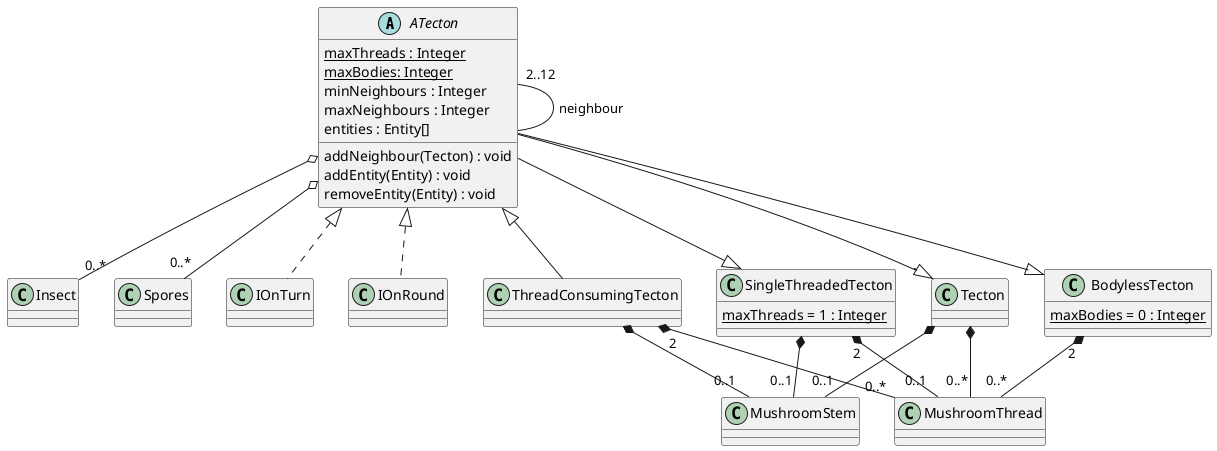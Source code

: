 @startuml tecton
  ATecton "2..12" -- ATecton : neighbour
  ATecton o-- "0..*" Insect
  ATecton o-- "0..*" Spores
  ATecton <|.. IOnTurn
  ATecton <|.. IOnRound
  abstract class ATecton {
    {static} maxThreads : Integer
    {static} maxBodies: Integer
    minNeighbours : Integer
    maxNeighbours : Integer
    entities : Entity[]

    addNeighbour(Tecton) : void
    addEntity(Entity) : void
    removeEntity(Entity) : void
  }

  Tecton *-- "0..1" MushroomStem 
  Tecton *-- "0..*" MushroomThread
  ATecton --|> Tecton
  class Tecton {
  }

  SingleThreadedTecton *-- "0..1" MushroomStem
  SingleThreadedTecton "2" *-- "0..1" MushroomThread
  ATecton --|> SingleThreadedTecton
  class SingleThreadedTecton {
    {static} maxThreads = 1 : Integer
  }


  BodylessTecton "2" *-- "0..*" MushroomThread
  ATecton --|> BodylessTecton
  class BodylessTecton {
    {static} maxBodies = 0 : Integer
  }

  ThreadConsumingTecton *-- "0..1" MushroomStem
  ThreadConsumingTecton "2" *-- "0..*" MushroomThread
  ATecton <|-- ThreadConsumingTecton
  class ThreadConsumingTecton {
  }
@enduml